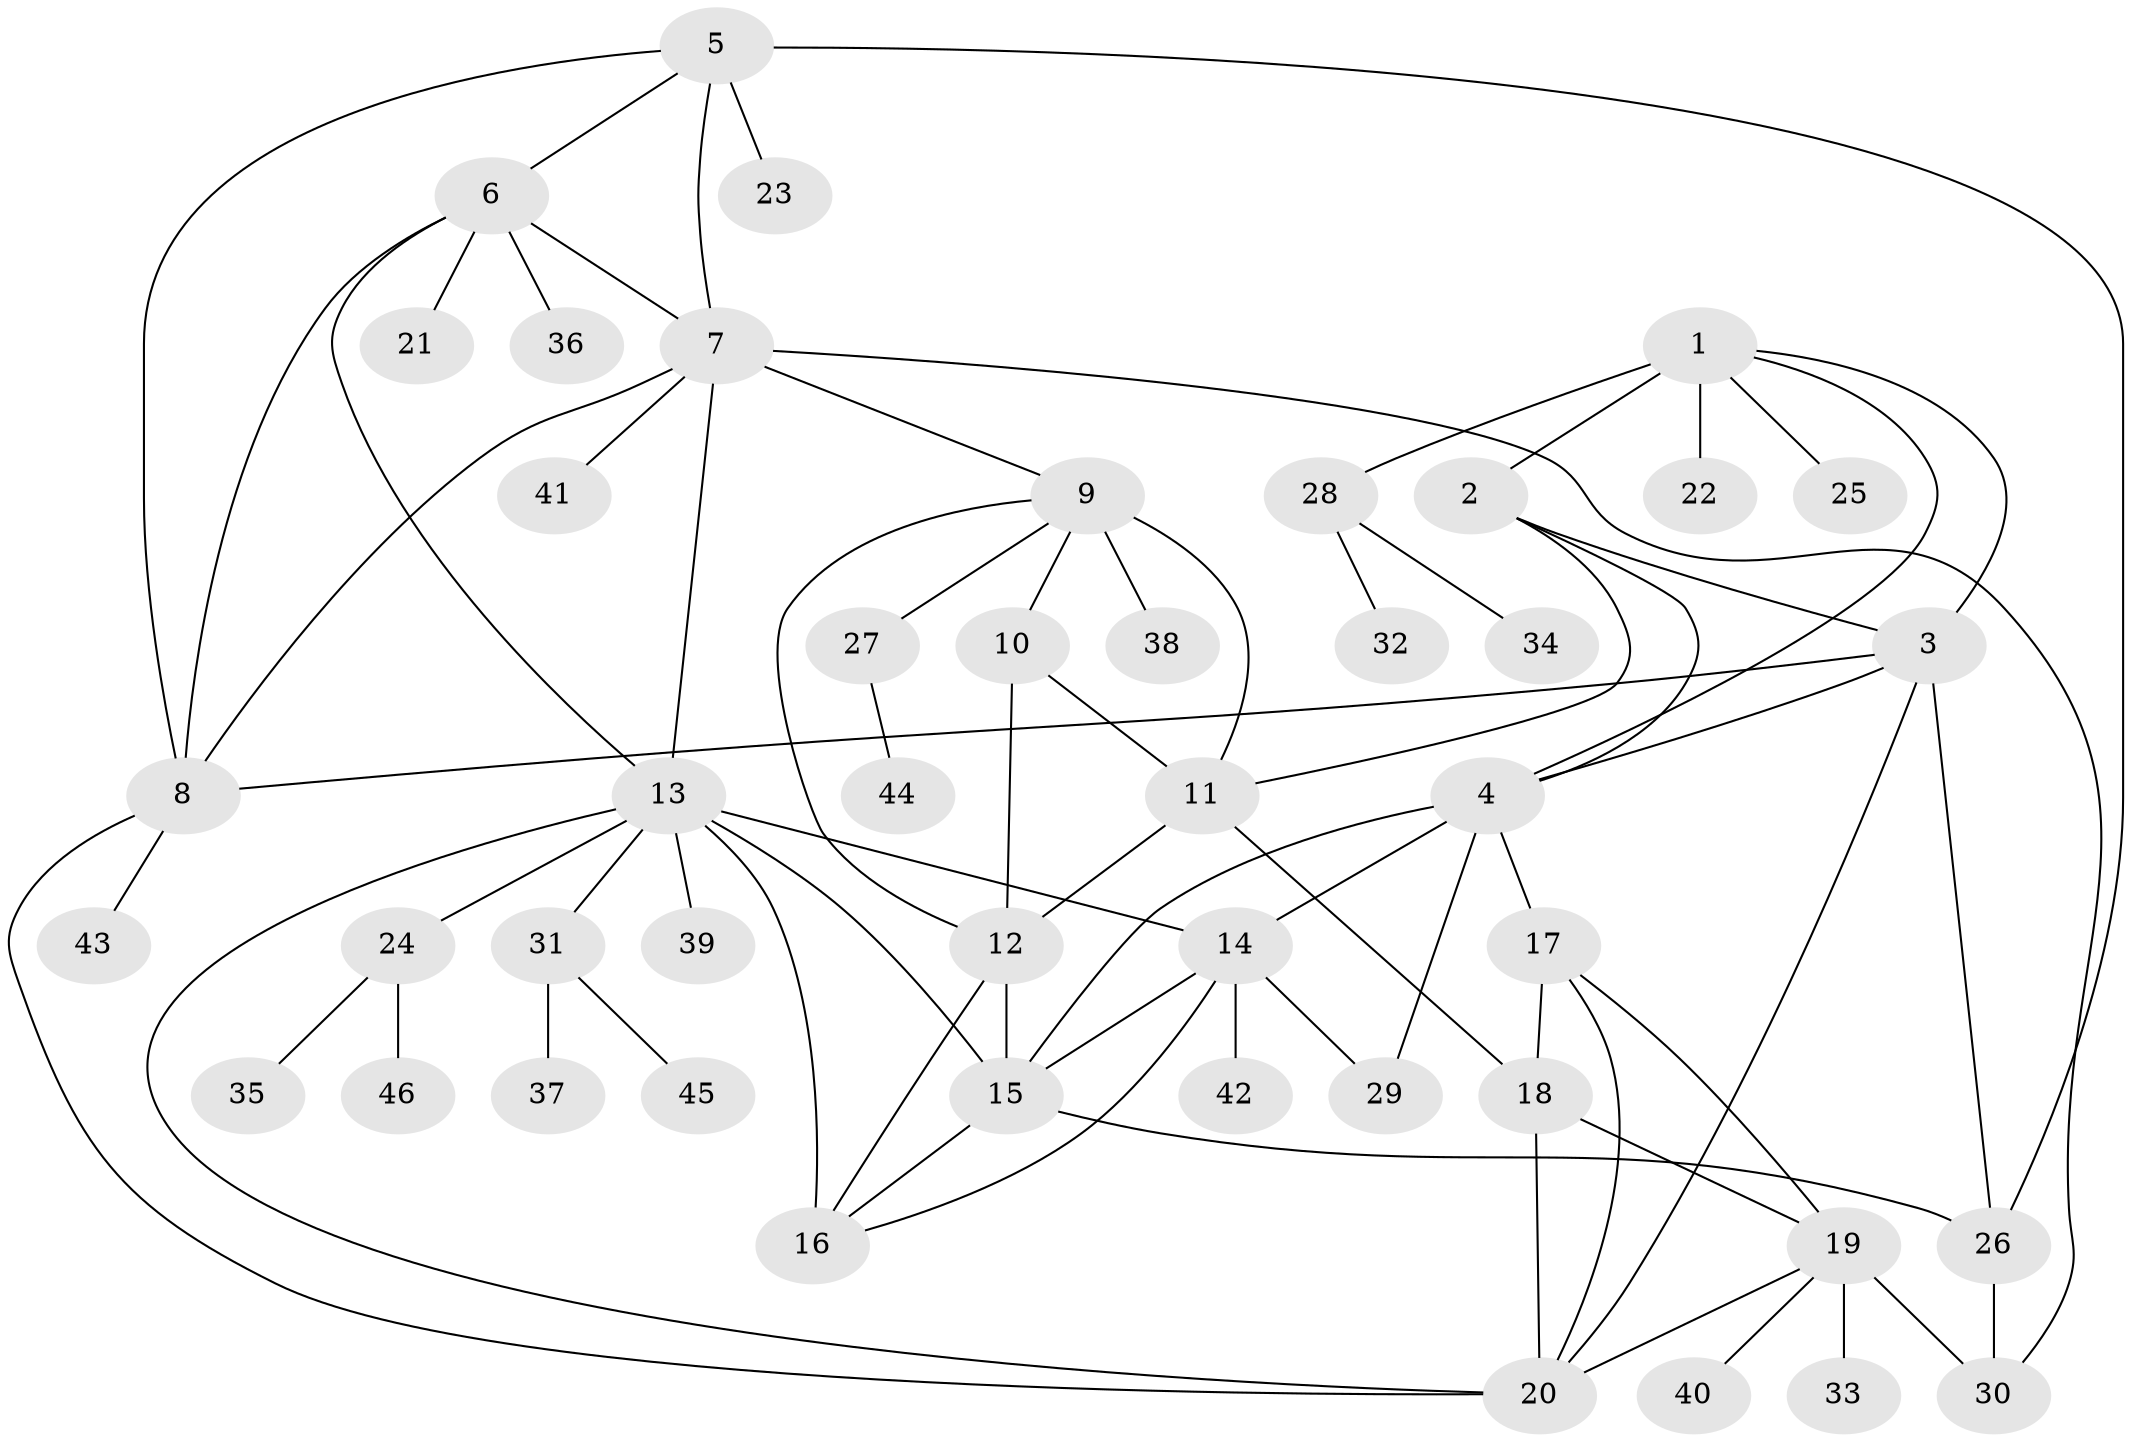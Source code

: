 // original degree distribution, {8: 0.03260869565217391, 5: 0.010869565217391304, 6: 0.010869565217391304, 9: 0.03260869565217391, 7: 0.08695652173913043, 4: 0.07608695652173914, 10: 0.010869565217391304, 2: 0.15217391304347827, 1: 0.5652173913043478, 3: 0.021739130434782608}
// Generated by graph-tools (version 1.1) at 2025/37/03/09/25 02:37:28]
// undirected, 46 vertices, 75 edges
graph export_dot {
graph [start="1"]
  node [color=gray90,style=filled];
  1;
  2;
  3;
  4;
  5;
  6;
  7;
  8;
  9;
  10;
  11;
  12;
  13;
  14;
  15;
  16;
  17;
  18;
  19;
  20;
  21;
  22;
  23;
  24;
  25;
  26;
  27;
  28;
  29;
  30;
  31;
  32;
  33;
  34;
  35;
  36;
  37;
  38;
  39;
  40;
  41;
  42;
  43;
  44;
  45;
  46;
  1 -- 2 [weight=1.0];
  1 -- 3 [weight=1.0];
  1 -- 4 [weight=1.0];
  1 -- 22 [weight=2.0];
  1 -- 25 [weight=1.0];
  1 -- 28 [weight=1.0];
  2 -- 3 [weight=1.0];
  2 -- 4 [weight=1.0];
  2 -- 11 [weight=1.0];
  3 -- 4 [weight=1.0];
  3 -- 8 [weight=1.0];
  3 -- 20 [weight=1.0];
  3 -- 26 [weight=1.0];
  4 -- 14 [weight=1.0];
  4 -- 15 [weight=1.0];
  4 -- 17 [weight=1.0];
  4 -- 29 [weight=2.0];
  5 -- 6 [weight=1.0];
  5 -- 7 [weight=1.0];
  5 -- 8 [weight=1.0];
  5 -- 23 [weight=2.0];
  5 -- 26 [weight=1.0];
  6 -- 7 [weight=1.0];
  6 -- 8 [weight=1.0];
  6 -- 13 [weight=1.0];
  6 -- 21 [weight=1.0];
  6 -- 36 [weight=1.0];
  7 -- 8 [weight=1.0];
  7 -- 9 [weight=1.0];
  7 -- 13 [weight=1.0];
  7 -- 30 [weight=1.0];
  7 -- 41 [weight=2.0];
  8 -- 20 [weight=1.0];
  8 -- 43 [weight=1.0];
  9 -- 10 [weight=1.0];
  9 -- 11 [weight=1.0];
  9 -- 12 [weight=1.0];
  9 -- 27 [weight=1.0];
  9 -- 38 [weight=3.0];
  10 -- 11 [weight=1.0];
  10 -- 12 [weight=1.0];
  11 -- 12 [weight=2.0];
  11 -- 18 [weight=1.0];
  12 -- 15 [weight=1.0];
  12 -- 16 [weight=1.0];
  13 -- 14 [weight=1.0];
  13 -- 15 [weight=1.0];
  13 -- 16 [weight=6.0];
  13 -- 20 [weight=1.0];
  13 -- 24 [weight=1.0];
  13 -- 31 [weight=1.0];
  13 -- 39 [weight=1.0];
  14 -- 15 [weight=1.0];
  14 -- 16 [weight=1.0];
  14 -- 29 [weight=1.0];
  14 -- 42 [weight=3.0];
  15 -- 16 [weight=1.0];
  15 -- 26 [weight=1.0];
  17 -- 18 [weight=3.0];
  17 -- 19 [weight=1.0];
  17 -- 20 [weight=1.0];
  18 -- 19 [weight=1.0];
  18 -- 20 [weight=1.0];
  19 -- 20 [weight=1.0];
  19 -- 30 [weight=1.0];
  19 -- 33 [weight=1.0];
  19 -- 40 [weight=1.0];
  24 -- 35 [weight=1.0];
  24 -- 46 [weight=1.0];
  26 -- 30 [weight=1.0];
  27 -- 44 [weight=1.0];
  28 -- 32 [weight=1.0];
  28 -- 34 [weight=1.0];
  31 -- 37 [weight=1.0];
  31 -- 45 [weight=1.0];
}
